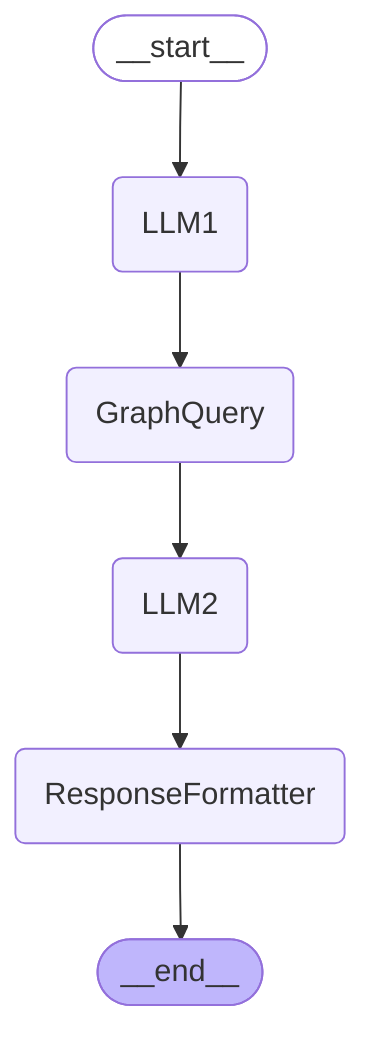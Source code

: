 graph TD;
	__start__([<p>__start__</p>]):::first
	LLM1(LLM1)
	GraphQuery(GraphQuery)
	LLM2(LLM2)
	ResponseFormatter(ResponseFormatter)
	__end__([<p>__end__</p>]):::last
	GraphQuery --> LLM2;
	LLM1 --> GraphQuery;
	LLM2 --> ResponseFormatter;
	__start__ --> LLM1;
	ResponseFormatter --> __end__;
	classDef default fill:#f2f0ff,line-height:1.2
	classDef first fill-opacity:0
	classDef last fill:#bfb6fc